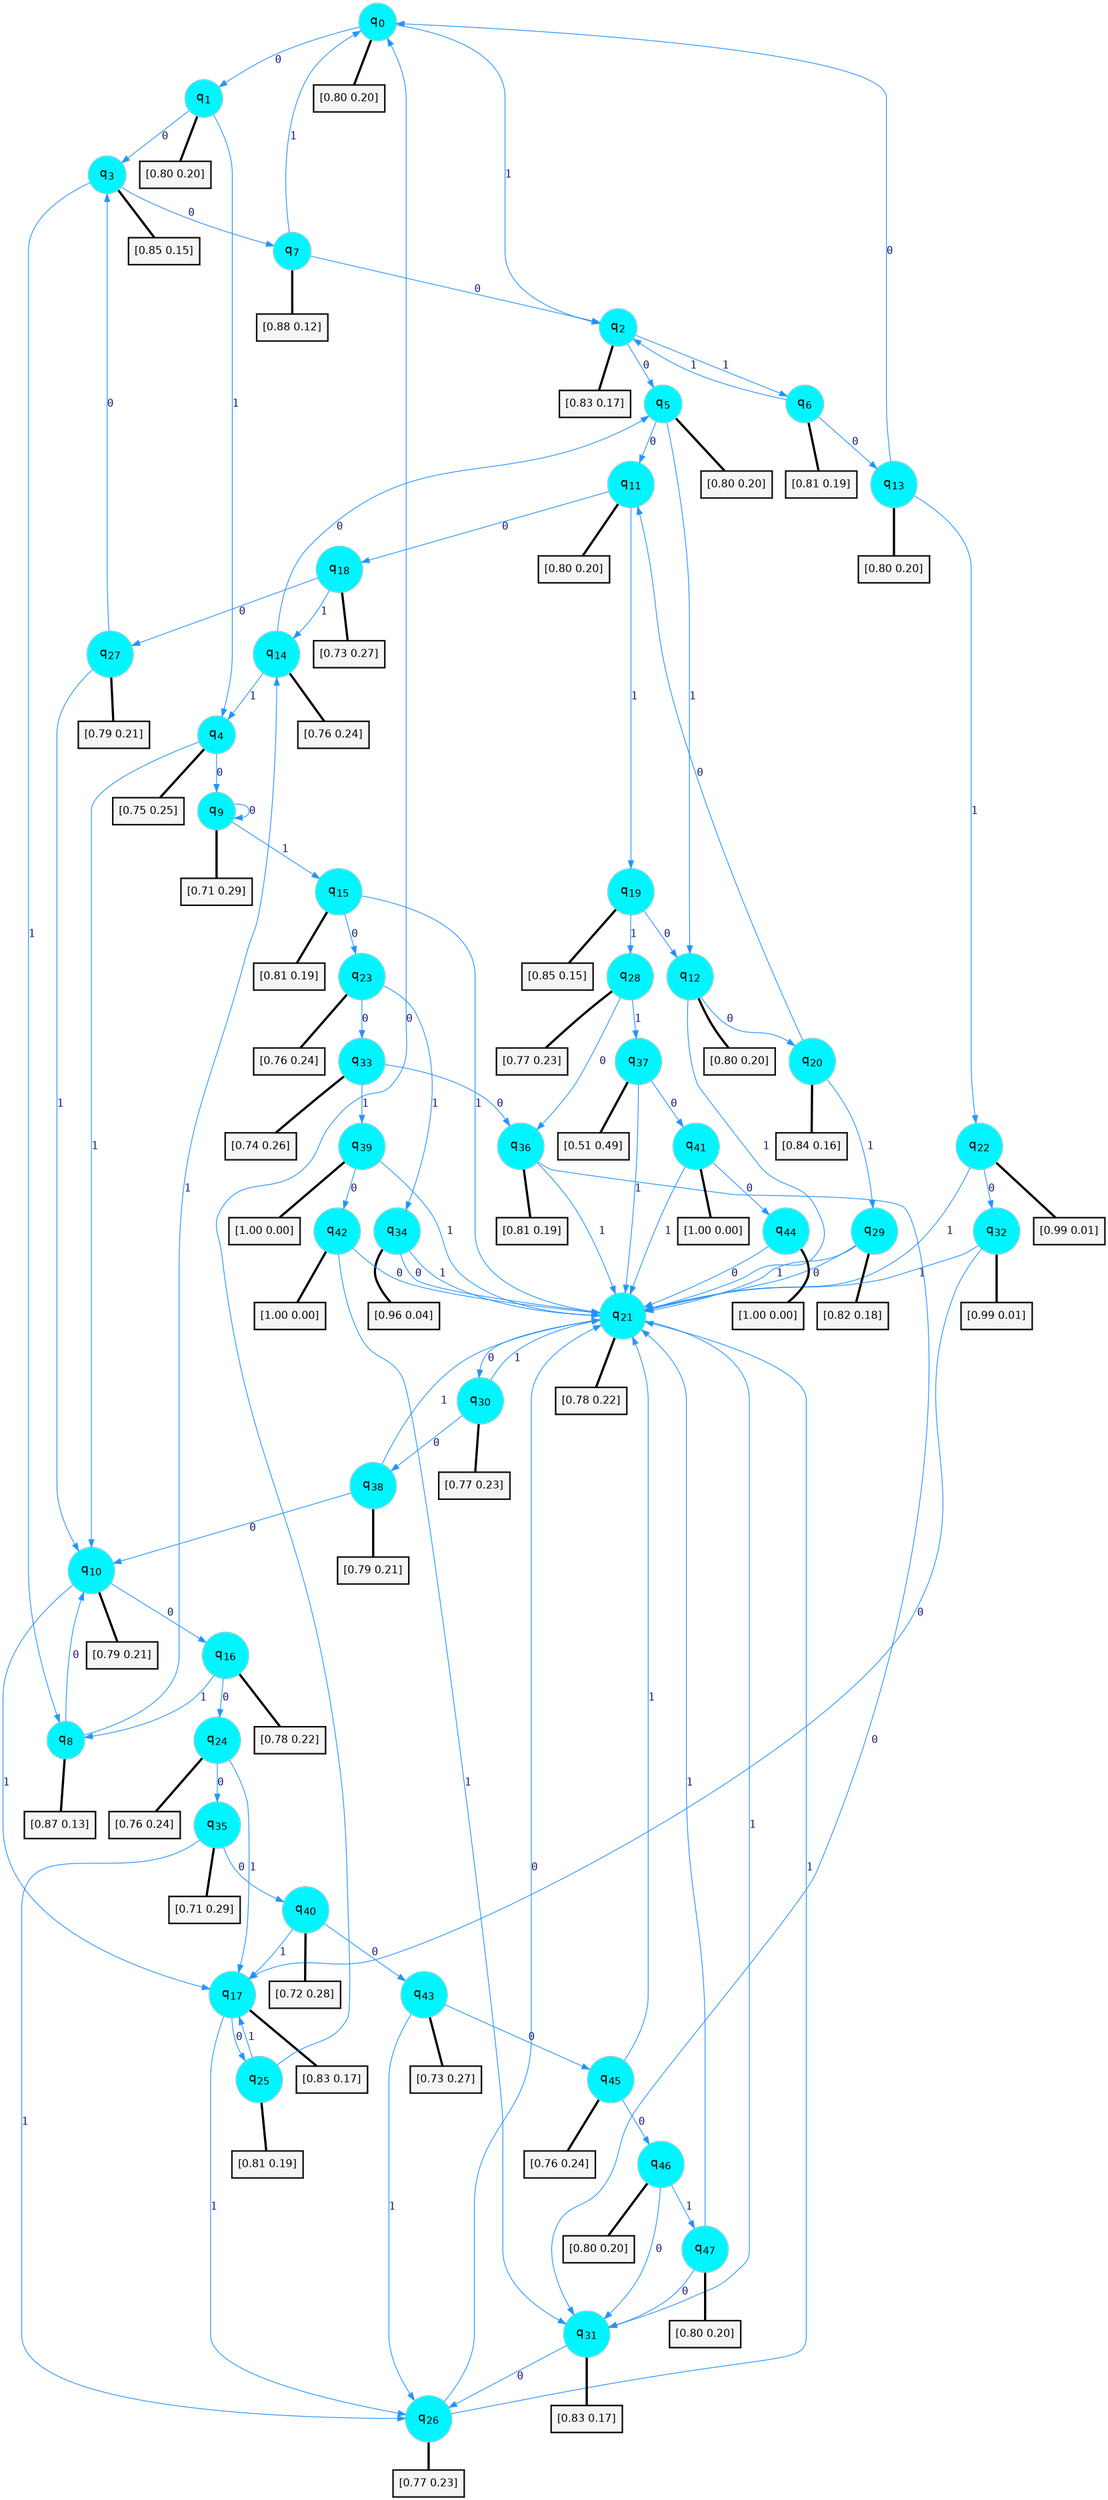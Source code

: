 digraph G {
graph [
bgcolor=transparent, dpi=300, rankdir=TD, size="40,25"];
node [
color=gray, fillcolor=turquoise1, fontcolor=black, fontname=Helvetica, fontsize=16, fontweight=bold, shape=circle, style=filled];
edge [
arrowsize=1, color=dodgerblue1, fontcolor=midnightblue, fontname=courier, fontweight=bold, penwidth=1, style=solid, weight=20];
0[label=<q<SUB>0</SUB>>];
1[label=<q<SUB>1</SUB>>];
2[label=<q<SUB>2</SUB>>];
3[label=<q<SUB>3</SUB>>];
4[label=<q<SUB>4</SUB>>];
5[label=<q<SUB>5</SUB>>];
6[label=<q<SUB>6</SUB>>];
7[label=<q<SUB>7</SUB>>];
8[label=<q<SUB>8</SUB>>];
9[label=<q<SUB>9</SUB>>];
10[label=<q<SUB>10</SUB>>];
11[label=<q<SUB>11</SUB>>];
12[label=<q<SUB>12</SUB>>];
13[label=<q<SUB>13</SUB>>];
14[label=<q<SUB>14</SUB>>];
15[label=<q<SUB>15</SUB>>];
16[label=<q<SUB>16</SUB>>];
17[label=<q<SUB>17</SUB>>];
18[label=<q<SUB>18</SUB>>];
19[label=<q<SUB>19</SUB>>];
20[label=<q<SUB>20</SUB>>];
21[label=<q<SUB>21</SUB>>];
22[label=<q<SUB>22</SUB>>];
23[label=<q<SUB>23</SUB>>];
24[label=<q<SUB>24</SUB>>];
25[label=<q<SUB>25</SUB>>];
26[label=<q<SUB>26</SUB>>];
27[label=<q<SUB>27</SUB>>];
28[label=<q<SUB>28</SUB>>];
29[label=<q<SUB>29</SUB>>];
30[label=<q<SUB>30</SUB>>];
31[label=<q<SUB>31</SUB>>];
32[label=<q<SUB>32</SUB>>];
33[label=<q<SUB>33</SUB>>];
34[label=<q<SUB>34</SUB>>];
35[label=<q<SUB>35</SUB>>];
36[label=<q<SUB>36</SUB>>];
37[label=<q<SUB>37</SUB>>];
38[label=<q<SUB>38</SUB>>];
39[label=<q<SUB>39</SUB>>];
40[label=<q<SUB>40</SUB>>];
41[label=<q<SUB>41</SUB>>];
42[label=<q<SUB>42</SUB>>];
43[label=<q<SUB>43</SUB>>];
44[label=<q<SUB>44</SUB>>];
45[label=<q<SUB>45</SUB>>];
46[label=<q<SUB>46</SUB>>];
47[label=<q<SUB>47</SUB>>];
48[label="[0.80 0.20]", shape=box,fontcolor=black, fontname=Helvetica, fontsize=14, penwidth=2, fillcolor=whitesmoke,color=black];
49[label="[0.80 0.20]", shape=box,fontcolor=black, fontname=Helvetica, fontsize=14, penwidth=2, fillcolor=whitesmoke,color=black];
50[label="[0.83 0.17]", shape=box,fontcolor=black, fontname=Helvetica, fontsize=14, penwidth=2, fillcolor=whitesmoke,color=black];
51[label="[0.85 0.15]", shape=box,fontcolor=black, fontname=Helvetica, fontsize=14, penwidth=2, fillcolor=whitesmoke,color=black];
52[label="[0.75 0.25]", shape=box,fontcolor=black, fontname=Helvetica, fontsize=14, penwidth=2, fillcolor=whitesmoke,color=black];
53[label="[0.80 0.20]", shape=box,fontcolor=black, fontname=Helvetica, fontsize=14, penwidth=2, fillcolor=whitesmoke,color=black];
54[label="[0.81 0.19]", shape=box,fontcolor=black, fontname=Helvetica, fontsize=14, penwidth=2, fillcolor=whitesmoke,color=black];
55[label="[0.88 0.12]", shape=box,fontcolor=black, fontname=Helvetica, fontsize=14, penwidth=2, fillcolor=whitesmoke,color=black];
56[label="[0.87 0.13]", shape=box,fontcolor=black, fontname=Helvetica, fontsize=14, penwidth=2, fillcolor=whitesmoke,color=black];
57[label="[0.71 0.29]", shape=box,fontcolor=black, fontname=Helvetica, fontsize=14, penwidth=2, fillcolor=whitesmoke,color=black];
58[label="[0.79 0.21]", shape=box,fontcolor=black, fontname=Helvetica, fontsize=14, penwidth=2, fillcolor=whitesmoke,color=black];
59[label="[0.80 0.20]", shape=box,fontcolor=black, fontname=Helvetica, fontsize=14, penwidth=2, fillcolor=whitesmoke,color=black];
60[label="[0.80 0.20]", shape=box,fontcolor=black, fontname=Helvetica, fontsize=14, penwidth=2, fillcolor=whitesmoke,color=black];
61[label="[0.80 0.20]", shape=box,fontcolor=black, fontname=Helvetica, fontsize=14, penwidth=2, fillcolor=whitesmoke,color=black];
62[label="[0.76 0.24]", shape=box,fontcolor=black, fontname=Helvetica, fontsize=14, penwidth=2, fillcolor=whitesmoke,color=black];
63[label="[0.81 0.19]", shape=box,fontcolor=black, fontname=Helvetica, fontsize=14, penwidth=2, fillcolor=whitesmoke,color=black];
64[label="[0.78 0.22]", shape=box,fontcolor=black, fontname=Helvetica, fontsize=14, penwidth=2, fillcolor=whitesmoke,color=black];
65[label="[0.83 0.17]", shape=box,fontcolor=black, fontname=Helvetica, fontsize=14, penwidth=2, fillcolor=whitesmoke,color=black];
66[label="[0.73 0.27]", shape=box,fontcolor=black, fontname=Helvetica, fontsize=14, penwidth=2, fillcolor=whitesmoke,color=black];
67[label="[0.85 0.15]", shape=box,fontcolor=black, fontname=Helvetica, fontsize=14, penwidth=2, fillcolor=whitesmoke,color=black];
68[label="[0.84 0.16]", shape=box,fontcolor=black, fontname=Helvetica, fontsize=14, penwidth=2, fillcolor=whitesmoke,color=black];
69[label="[0.78 0.22]", shape=box,fontcolor=black, fontname=Helvetica, fontsize=14, penwidth=2, fillcolor=whitesmoke,color=black];
70[label="[0.99 0.01]", shape=box,fontcolor=black, fontname=Helvetica, fontsize=14, penwidth=2, fillcolor=whitesmoke,color=black];
71[label="[0.76 0.24]", shape=box,fontcolor=black, fontname=Helvetica, fontsize=14, penwidth=2, fillcolor=whitesmoke,color=black];
72[label="[0.76 0.24]", shape=box,fontcolor=black, fontname=Helvetica, fontsize=14, penwidth=2, fillcolor=whitesmoke,color=black];
73[label="[0.81 0.19]", shape=box,fontcolor=black, fontname=Helvetica, fontsize=14, penwidth=2, fillcolor=whitesmoke,color=black];
74[label="[0.77 0.23]", shape=box,fontcolor=black, fontname=Helvetica, fontsize=14, penwidth=2, fillcolor=whitesmoke,color=black];
75[label="[0.79 0.21]", shape=box,fontcolor=black, fontname=Helvetica, fontsize=14, penwidth=2, fillcolor=whitesmoke,color=black];
76[label="[0.77 0.23]", shape=box,fontcolor=black, fontname=Helvetica, fontsize=14, penwidth=2, fillcolor=whitesmoke,color=black];
77[label="[0.82 0.18]", shape=box,fontcolor=black, fontname=Helvetica, fontsize=14, penwidth=2, fillcolor=whitesmoke,color=black];
78[label="[0.77 0.23]", shape=box,fontcolor=black, fontname=Helvetica, fontsize=14, penwidth=2, fillcolor=whitesmoke,color=black];
79[label="[0.83 0.17]", shape=box,fontcolor=black, fontname=Helvetica, fontsize=14, penwidth=2, fillcolor=whitesmoke,color=black];
80[label="[0.99 0.01]", shape=box,fontcolor=black, fontname=Helvetica, fontsize=14, penwidth=2, fillcolor=whitesmoke,color=black];
81[label="[0.74 0.26]", shape=box,fontcolor=black, fontname=Helvetica, fontsize=14, penwidth=2, fillcolor=whitesmoke,color=black];
82[label="[0.96 0.04]", shape=box,fontcolor=black, fontname=Helvetica, fontsize=14, penwidth=2, fillcolor=whitesmoke,color=black];
83[label="[0.71 0.29]", shape=box,fontcolor=black, fontname=Helvetica, fontsize=14, penwidth=2, fillcolor=whitesmoke,color=black];
84[label="[0.81 0.19]", shape=box,fontcolor=black, fontname=Helvetica, fontsize=14, penwidth=2, fillcolor=whitesmoke,color=black];
85[label="[0.51 0.49]", shape=box,fontcolor=black, fontname=Helvetica, fontsize=14, penwidth=2, fillcolor=whitesmoke,color=black];
86[label="[0.79 0.21]", shape=box,fontcolor=black, fontname=Helvetica, fontsize=14, penwidth=2, fillcolor=whitesmoke,color=black];
87[label="[1.00 0.00]", shape=box,fontcolor=black, fontname=Helvetica, fontsize=14, penwidth=2, fillcolor=whitesmoke,color=black];
88[label="[0.72 0.28]", shape=box,fontcolor=black, fontname=Helvetica, fontsize=14, penwidth=2, fillcolor=whitesmoke,color=black];
89[label="[1.00 0.00]", shape=box,fontcolor=black, fontname=Helvetica, fontsize=14, penwidth=2, fillcolor=whitesmoke,color=black];
90[label="[1.00 0.00]", shape=box,fontcolor=black, fontname=Helvetica, fontsize=14, penwidth=2, fillcolor=whitesmoke,color=black];
91[label="[0.73 0.27]", shape=box,fontcolor=black, fontname=Helvetica, fontsize=14, penwidth=2, fillcolor=whitesmoke,color=black];
92[label="[1.00 0.00]", shape=box,fontcolor=black, fontname=Helvetica, fontsize=14, penwidth=2, fillcolor=whitesmoke,color=black];
93[label="[0.76 0.24]", shape=box,fontcolor=black, fontname=Helvetica, fontsize=14, penwidth=2, fillcolor=whitesmoke,color=black];
94[label="[0.80 0.20]", shape=box,fontcolor=black, fontname=Helvetica, fontsize=14, penwidth=2, fillcolor=whitesmoke,color=black];
95[label="[0.80 0.20]", shape=box,fontcolor=black, fontname=Helvetica, fontsize=14, penwidth=2, fillcolor=whitesmoke,color=black];
0->1 [label=0];
0->2 [label=1];
0->48 [arrowhead=none, penwidth=3,color=black];
1->3 [label=0];
1->4 [label=1];
1->49 [arrowhead=none, penwidth=3,color=black];
2->5 [label=0];
2->6 [label=1];
2->50 [arrowhead=none, penwidth=3,color=black];
3->7 [label=0];
3->8 [label=1];
3->51 [arrowhead=none, penwidth=3,color=black];
4->9 [label=0];
4->10 [label=1];
4->52 [arrowhead=none, penwidth=3,color=black];
5->11 [label=0];
5->12 [label=1];
5->53 [arrowhead=none, penwidth=3,color=black];
6->13 [label=0];
6->2 [label=1];
6->54 [arrowhead=none, penwidth=3,color=black];
7->2 [label=0];
7->0 [label=1];
7->55 [arrowhead=none, penwidth=3,color=black];
8->10 [label=0];
8->14 [label=1];
8->56 [arrowhead=none, penwidth=3,color=black];
9->9 [label=0];
9->15 [label=1];
9->57 [arrowhead=none, penwidth=3,color=black];
10->16 [label=0];
10->17 [label=1];
10->58 [arrowhead=none, penwidth=3,color=black];
11->18 [label=0];
11->19 [label=1];
11->59 [arrowhead=none, penwidth=3,color=black];
12->20 [label=0];
12->21 [label=1];
12->60 [arrowhead=none, penwidth=3,color=black];
13->0 [label=0];
13->22 [label=1];
13->61 [arrowhead=none, penwidth=3,color=black];
14->5 [label=0];
14->4 [label=1];
14->62 [arrowhead=none, penwidth=3,color=black];
15->23 [label=0];
15->21 [label=1];
15->63 [arrowhead=none, penwidth=3,color=black];
16->24 [label=0];
16->8 [label=1];
16->64 [arrowhead=none, penwidth=3,color=black];
17->25 [label=0];
17->26 [label=1];
17->65 [arrowhead=none, penwidth=3,color=black];
18->27 [label=0];
18->14 [label=1];
18->66 [arrowhead=none, penwidth=3,color=black];
19->12 [label=0];
19->28 [label=1];
19->67 [arrowhead=none, penwidth=3,color=black];
20->11 [label=0];
20->29 [label=1];
20->68 [arrowhead=none, penwidth=3,color=black];
21->30 [label=0];
21->31 [label=1];
21->69 [arrowhead=none, penwidth=3,color=black];
22->32 [label=0];
22->21 [label=1];
22->70 [arrowhead=none, penwidth=3,color=black];
23->33 [label=0];
23->34 [label=1];
23->71 [arrowhead=none, penwidth=3,color=black];
24->35 [label=0];
24->17 [label=1];
24->72 [arrowhead=none, penwidth=3,color=black];
25->0 [label=0];
25->17 [label=1];
25->73 [arrowhead=none, penwidth=3,color=black];
26->21 [label=0];
26->21 [label=1];
26->74 [arrowhead=none, penwidth=3,color=black];
27->3 [label=0];
27->10 [label=1];
27->75 [arrowhead=none, penwidth=3,color=black];
28->36 [label=0];
28->37 [label=1];
28->76 [arrowhead=none, penwidth=3,color=black];
29->21 [label=0];
29->21 [label=1];
29->77 [arrowhead=none, penwidth=3,color=black];
30->38 [label=0];
30->21 [label=1];
30->78 [arrowhead=none, penwidth=3,color=black];
31->26 [label=0];
31->79 [arrowhead=none, penwidth=3,color=black];
32->17 [label=0];
32->21 [label=1];
32->80 [arrowhead=none, penwidth=3,color=black];
33->36 [label=0];
33->39 [label=1];
33->81 [arrowhead=none, penwidth=3,color=black];
34->21 [label=0];
34->21 [label=1];
34->82 [arrowhead=none, penwidth=3,color=black];
35->40 [label=0];
35->26 [label=1];
35->83 [arrowhead=none, penwidth=3,color=black];
36->31 [label=0];
36->21 [label=1];
36->84 [arrowhead=none, penwidth=3,color=black];
37->41 [label=0];
37->21 [label=1];
37->85 [arrowhead=none, penwidth=3,color=black];
38->10 [label=0];
38->21 [label=1];
38->86 [arrowhead=none, penwidth=3,color=black];
39->42 [label=0];
39->21 [label=1];
39->87 [arrowhead=none, penwidth=3,color=black];
40->43 [label=0];
40->17 [label=1];
40->88 [arrowhead=none, penwidth=3,color=black];
41->44 [label=0];
41->21 [label=1];
41->89 [arrowhead=none, penwidth=3,color=black];
42->21 [label=0];
42->31 [label=1];
42->90 [arrowhead=none, penwidth=3,color=black];
43->45 [label=0];
43->26 [label=1];
43->91 [arrowhead=none, penwidth=3,color=black];
44->21 [label=0];
44->92 [arrowhead=none, penwidth=3,color=black];
45->46 [label=0];
45->21 [label=1];
45->93 [arrowhead=none, penwidth=3,color=black];
46->31 [label=0];
46->47 [label=1];
46->94 [arrowhead=none, penwidth=3,color=black];
47->31 [label=0];
47->21 [label=1];
47->95 [arrowhead=none, penwidth=3,color=black];
}
